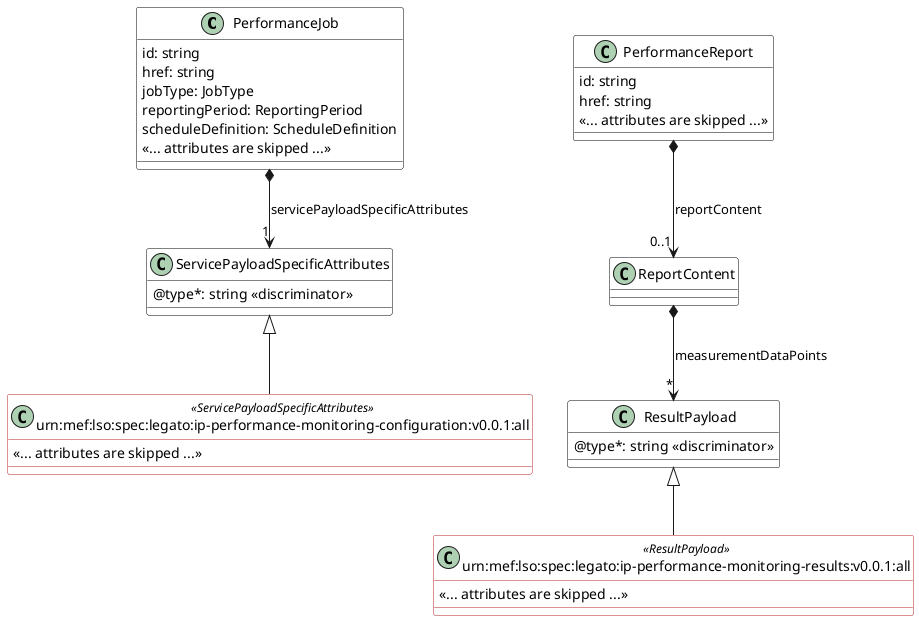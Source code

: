 @startuml extensionPattern
skinparam {
    ClassBackgroundColor White
    ClassBorderColor Black
    ClassBorderColor<<ServicePayloadSpecificAttributes>> FireBrick
    ClassBorderColor<<ResultPayload>> FireBrick
}
set namespaceSeparator none

class PerformanceJob {

    id: string 
    href: string 
    jobType: JobType
    reportingPeriod: ReportingPeriod
    scheduleDefinition: ScheduleDefinition
    <<... attributes are skipped ...>>
}


class ServicePayloadSpecificAttributes {
    @type*: string <<discriminator>>
}


PerformanceJob *-->"1" ServicePayloadSpecificAttributes : servicePayloadSpecificAttributes

class urn:mef:lso:spec:legato:ip-performance-monitoring-configuration:v0.0.1:all <<ServicePayloadSpecificAttributes>> {

    <<... attributes are skipped ...>>
}
ServicePayloadSpecificAttributes <|-- "urn:mef:lso:spec:legato:ip-performance-monitoring-configuration:v0.0.1:all"



class PerformanceReport {

    id: string 
    href: string 
    <<... attributes are skipped ...>>
}

class ReportContent {

}

class ResultPayload {
    @type*: string <<discriminator>>
}

PerformanceReport *-->"0..1" ReportContent : reportContent
ReportContent *-->"*" ResultPayload : measurementDataPoints

class urn:mef:lso:spec:legato:ip-performance-monitoring-results:v0.0.1:all <<ResultPayload>> {

    <<... attributes are skipped ...>>
}
ResultPayload <|-- "urn:mef:lso:spec:legato:ip-performance-monitoring-results:v0.0.1:all"


@enduml